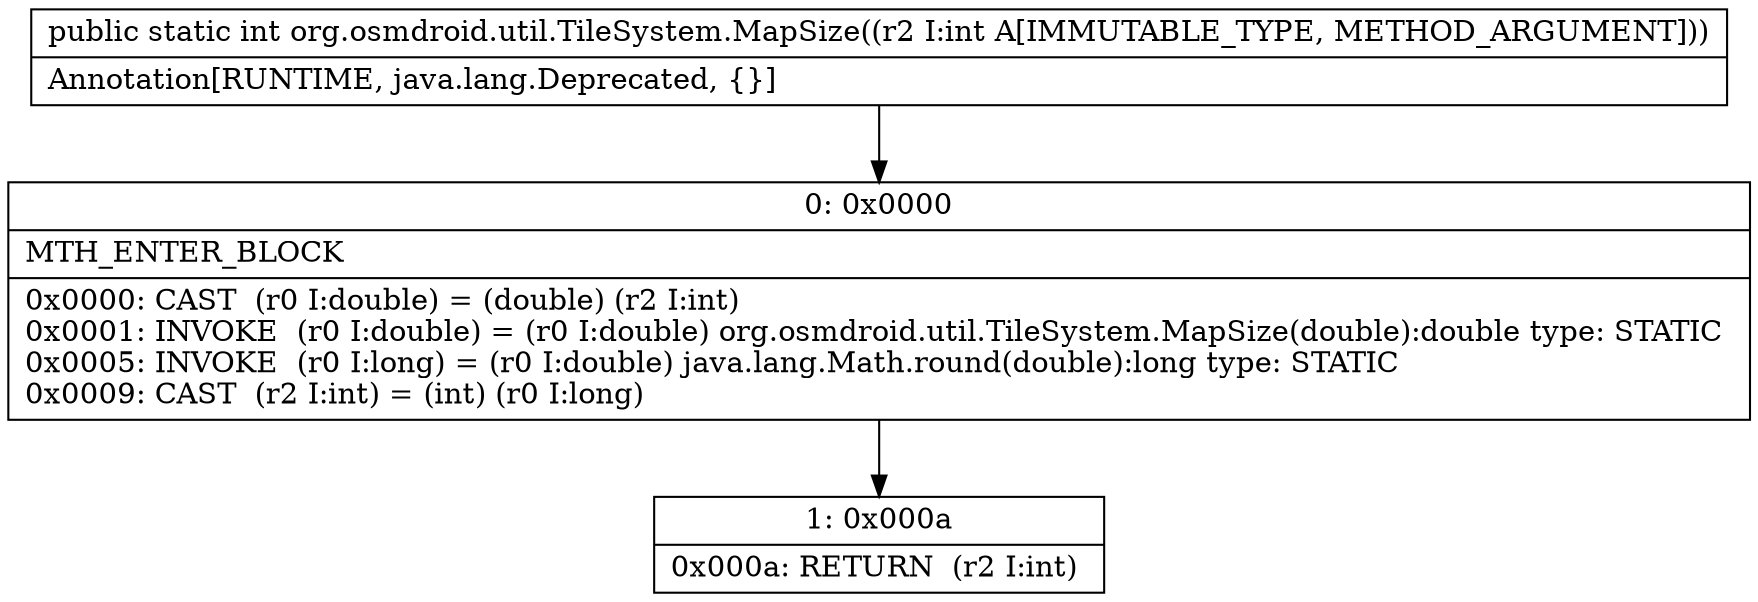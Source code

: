 digraph "CFG fororg.osmdroid.util.TileSystem.MapSize(I)I" {
Node_0 [shape=record,label="{0\:\ 0x0000|MTH_ENTER_BLOCK\l|0x0000: CAST  (r0 I:double) = (double) (r2 I:int) \l0x0001: INVOKE  (r0 I:double) = (r0 I:double) org.osmdroid.util.TileSystem.MapSize(double):double type: STATIC \l0x0005: INVOKE  (r0 I:long) = (r0 I:double) java.lang.Math.round(double):long type: STATIC \l0x0009: CAST  (r2 I:int) = (int) (r0 I:long) \l}"];
Node_1 [shape=record,label="{1\:\ 0x000a|0x000a: RETURN  (r2 I:int) \l}"];
MethodNode[shape=record,label="{public static int org.osmdroid.util.TileSystem.MapSize((r2 I:int A[IMMUTABLE_TYPE, METHOD_ARGUMENT]))  | Annotation[RUNTIME, java.lang.Deprecated, \{\}]\l}"];
MethodNode -> Node_0;
Node_0 -> Node_1;
}

